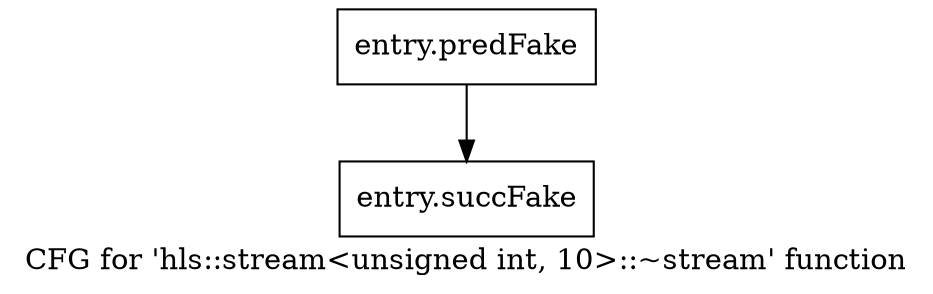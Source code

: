 digraph "CFG for 'hls::stream\<unsigned int, 10\>::~stream' function" {
	label="CFG for 'hls::stream\<unsigned int, 10\>::~stream' function";

	Node0x563eeb0 [shape=record,filename="",linenumber="",label="{entry.predFake}"];
	Node0x563eeb0 -> Node0x54fbc50[ callList="" memoryops="" filename="/tools/Xilinx/Vitis_HLS/2023.1/include/hls_stream.h" execusionnum="0"];
	Node0x54fbc50 [shape=record,filename="/tools/Xilinx/Vitis_HLS/2023.1/include/hls_stream.h",linenumber="523",label="{entry.succFake}"];
}
